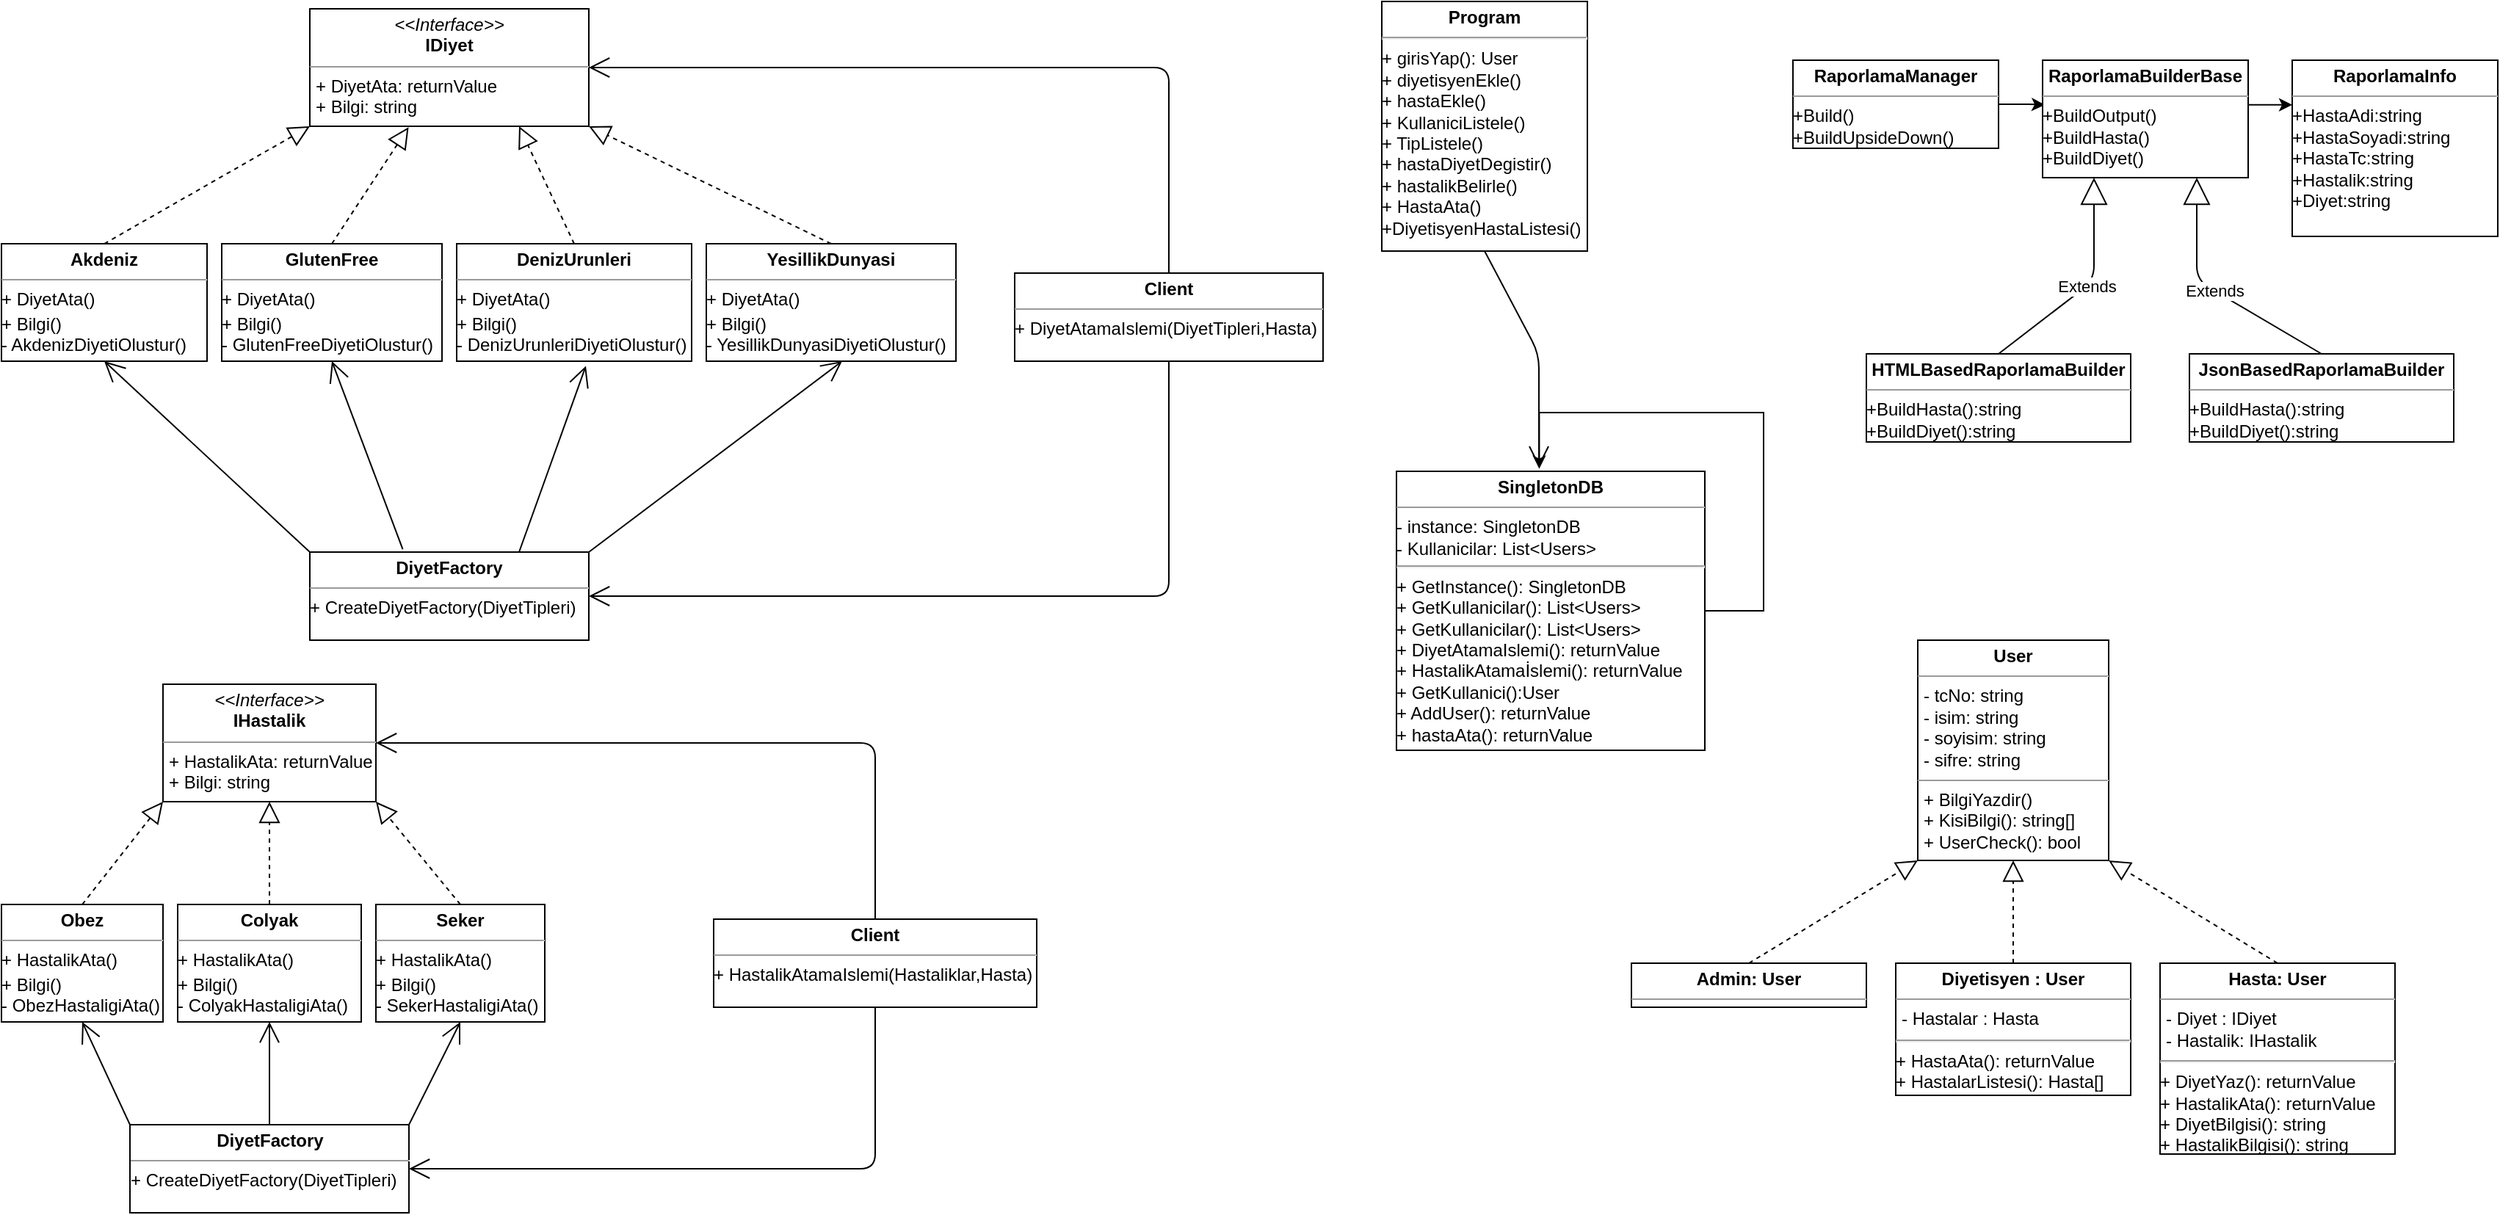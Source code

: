 <mxfile version="14.7.6" type="device"><diagram name="Page-1" id="929967ad-93f9-6ef4-fab6-5d389245f69c"><mxGraphModel dx="1278" dy="588" grid="1" gridSize="10" guides="1" tooltips="1" connect="1" arrows="1" fold="1" page="1" pageScale="1.5" pageWidth="1169" pageHeight="826" background="none" math="0" shadow="0"><root><mxCell id="0" style=";html=1;"/><mxCell id="1" style=";html=1;" parent="0"/><mxCell id="cmDqE81r5rBGS5eHhXOC-22" value="&lt;p style=&quot;margin: 0px ; margin-top: 4px ; text-align: center&quot;&gt;&lt;span style=&quot;font-weight: 700 ; text-align: left&quot;&gt;Admin: User&lt;/span&gt;&lt;br&gt;&lt;/p&gt;&lt;hr size=&quot;1&quot;&gt;&lt;p style=&quot;margin: 0px ; margin-left: 4px&quot;&gt;&lt;br&gt;&lt;/p&gt;" style="verticalAlign=top;align=left;overflow=fill;fontSize=12;fontFamily=Helvetica;html=1;" parent="1" vertex="1"><mxGeometry x="1120" y="675" width="160" height="30" as="geometry"/></mxCell><mxCell id="cmDqE81r5rBGS5eHhXOC-23" value="&lt;p style=&quot;margin: 0px ; margin-top: 4px ; text-align: center&quot;&gt;&lt;b&gt;User&lt;/b&gt;&lt;/p&gt;&lt;hr size=&quot;1&quot;&gt;&lt;p style=&quot;margin: 0px ; margin-left: 4px&quot;&gt;- tcNo: string&lt;br&gt;- isim: string&lt;/p&gt;&lt;p style=&quot;margin: 0px ; margin-left: 4px&quot;&gt;- soyisim: string&lt;br&gt;- sifre: string&lt;/p&gt;&lt;hr size=&quot;1&quot;&gt;&lt;p style=&quot;margin: 0px ; margin-left: 4px&quot;&gt;+ BilgiYazdir()&lt;/p&gt;&lt;p style=&quot;margin: 0px ; margin-left: 4px&quot;&gt;+ KisiBilgi(): string[]&lt;/p&gt;&lt;p style=&quot;margin: 0px ; margin-left: 4px&quot;&gt;+ UserCheck(): bool&lt;/p&gt;" style="verticalAlign=top;align=left;overflow=fill;fontSize=12;fontFamily=Helvetica;html=1;" parent="1" vertex="1"><mxGeometry x="1315" y="455" width="130" height="150" as="geometry"/></mxCell><mxCell id="cmDqE81r5rBGS5eHhXOC-27" value="&lt;p style=&quot;margin: 0px ; margin-top: 4px ; text-align: center&quot;&gt;&lt;span style=&quot;font-weight: 700 ; text-align: left&quot;&gt;Diyetisyen : User&lt;/span&gt;&lt;br&gt;&lt;/p&gt;&lt;hr size=&quot;1&quot;&gt;&lt;p style=&quot;margin: 0px ; margin-left: 4px&quot;&gt;- Hastalar : Hasta&lt;/p&gt;&lt;hr&gt;+ HastaAta(): returnValue&lt;br&gt;+ HastalarListesi(): Hasta[]" style="verticalAlign=top;align=left;overflow=fill;fontSize=12;fontFamily=Helvetica;html=1;" parent="1" vertex="1"><mxGeometry x="1300" y="675" width="160" height="90" as="geometry"/></mxCell><mxCell id="cmDqE81r5rBGS5eHhXOC-29" value="&lt;p style=&quot;margin: 0px ; margin-top: 4px ; text-align: center&quot;&gt;&lt;span style=&quot;font-weight: 700 ; text-align: left&quot;&gt;Hasta: User&lt;/span&gt;&lt;br&gt;&lt;/p&gt;&lt;hr size=&quot;1&quot;&gt;&lt;p style=&quot;margin: 0px ; margin-left: 4px&quot;&gt;- Diyet : IDiyet&lt;/p&gt;&lt;p style=&quot;margin: 0px ; margin-left: 4px&quot;&gt;- Hastalik: IHastalik&lt;/p&gt;&lt;hr&gt;+ DiyetYaz(): returnValue&lt;br&gt;+ HastalikAta(): returnValue&lt;br&gt;+ DiyetBilgisi(): string&lt;br&gt;+ HastalikBilgisi(): string" style="verticalAlign=top;align=left;overflow=fill;fontSize=12;fontFamily=Helvetica;html=1;" parent="1" vertex="1"><mxGeometry x="1480" y="675" width="160" height="130" as="geometry"/></mxCell><mxCell id="cmDqE81r5rBGS5eHhXOC-32" value="&lt;p style=&quot;margin: 0px ; margin-top: 4px ; text-align: center&quot;&gt;&lt;i&gt;&amp;lt;&amp;lt;Interface&amp;gt;&amp;gt;&lt;/i&gt;&lt;br&gt;&lt;b&gt;IDiyet&lt;/b&gt;&lt;/p&gt;&lt;hr size=&quot;1&quot;&gt;&lt;p style=&quot;margin: 0px ; margin-left: 4px&quot;&gt;+ DiyetAta: returnValue&lt;/p&gt;&lt;p style=&quot;margin: 0px ; margin-left: 4px&quot;&gt;+ Bilgi: string&lt;/p&gt;&lt;hr&gt;" style="verticalAlign=top;align=left;overflow=fill;fontSize=12;fontFamily=Helvetica;html=1;" parent="1" vertex="1"><mxGeometry x="220" y="25" width="190" height="80" as="geometry"/></mxCell><mxCell id="S2jFtaK7gUKZFkBjEnfF-1" value="&lt;p style=&quot;margin: 0px ; margin-top: 4px ; text-align: center&quot;&gt;&lt;b&gt;Akdeniz&lt;/b&gt;&lt;/p&gt;&lt;hr size=&quot;1&quot;&gt;&lt;div style=&quot;height: 2px&quot;&gt;+ DiyetAta()&lt;br&gt;&lt;/div&gt;&lt;div style=&quot;height: 2px&quot;&gt;&lt;br&gt;+ Bilgi()&lt;br&gt;- AkdenizDiyetiOlustur()&lt;/div&gt;" style="verticalAlign=top;align=left;overflow=fill;fontSize=12;fontFamily=Helvetica;html=1;" parent="1" vertex="1"><mxGeometry x="10" y="185" width="140" height="80" as="geometry"/></mxCell><mxCell id="S2jFtaK7gUKZFkBjEnfF-3" value="" style="endArrow=block;dashed=1;endFill=0;endSize=12;html=1;exitX=0.5;exitY=0;exitDx=0;exitDy=0;entryX=0;entryY=1;entryDx=0;entryDy=0;" parent="1" source="S2jFtaK7gUKZFkBjEnfF-1" target="cmDqE81r5rBGS5eHhXOC-32" edge="1"><mxGeometry width="160" relative="1" as="geometry"><mxPoint x="180" y="155" as="sourcePoint"/><mxPoint x="90" y="145" as="targetPoint"/></mxGeometry></mxCell><mxCell id="S2jFtaK7gUKZFkBjEnfF-4" value="" style="endArrow=block;dashed=1;endFill=0;endSize=12;html=1;exitX=0.5;exitY=0;exitDx=0;exitDy=0;entryX=0;entryY=1;entryDx=0;entryDy=0;" parent="1" source="cmDqE81r5rBGS5eHhXOC-22" target="cmDqE81r5rBGS5eHhXOC-23" edge="1"><mxGeometry width="160" relative="1" as="geometry"><mxPoint x="1220" y="915" as="sourcePoint"/><mxPoint x="1230" y="875" as="targetPoint"/></mxGeometry></mxCell><mxCell id="S2jFtaK7gUKZFkBjEnfF-5" value="" style="endArrow=block;dashed=1;endFill=0;endSize=12;html=1;exitX=0.5;exitY=0;exitDx=0;exitDy=0;entryX=0.5;entryY=1;entryDx=0;entryDy=0;" parent="1" source="cmDqE81r5rBGS5eHhXOC-27" target="cmDqE81r5rBGS5eHhXOC-23" edge="1"><mxGeometry width="160" relative="1" as="geometry"><mxPoint x="1230" y="925" as="sourcePoint"/><mxPoint x="1240" y="885" as="targetPoint"/></mxGeometry></mxCell><mxCell id="S2jFtaK7gUKZFkBjEnfF-6" value="" style="endArrow=block;dashed=1;endFill=0;endSize=12;html=1;exitX=0.5;exitY=0;exitDx=0;exitDy=0;entryX=1;entryY=1;entryDx=0;entryDy=0;" parent="1" source="cmDqE81r5rBGS5eHhXOC-29" target="cmDqE81r5rBGS5eHhXOC-23" edge="1"><mxGeometry width="160" relative="1" as="geometry"><mxPoint x="1240" y="935" as="sourcePoint"/><mxPoint x="1250" y="895" as="targetPoint"/></mxGeometry></mxCell><mxCell id="S2jFtaK7gUKZFkBjEnfF-7" value="&lt;p style=&quot;margin: 0px ; margin-top: 4px ; text-align: center&quot;&gt;&lt;b&gt;GlutenFree&lt;/b&gt;&lt;/p&gt;&lt;hr size=&quot;1&quot;&gt;&lt;div style=&quot;height: 2px&quot;&gt;+ DiyetAta()&lt;br&gt;&lt;/div&gt;&lt;div style=&quot;height: 2px&quot;&gt;&lt;br&gt;+ Bilgi()&lt;br&gt;- GlutenFreeDiyetiOlustur()&lt;/div&gt;" style="verticalAlign=top;align=left;overflow=fill;fontSize=12;fontFamily=Helvetica;html=1;" parent="1" vertex="1"><mxGeometry x="160" y="185" width="150" height="80" as="geometry"/></mxCell><mxCell id="S2jFtaK7gUKZFkBjEnfF-8" value="" style="endArrow=block;dashed=1;endFill=0;endSize=12;html=1;exitX=0.5;exitY=0;exitDx=0;exitDy=0;entryX=0.354;entryY=1.008;entryDx=0;entryDy=0;entryPerimeter=0;" parent="1" source="S2jFtaK7gUKZFkBjEnfF-7" target="cmDqE81r5rBGS5eHhXOC-32" edge="1"><mxGeometry width="160" relative="1" as="geometry"><mxPoint x="330" y="155" as="sourcePoint"/><mxPoint x="240" y="145" as="targetPoint"/></mxGeometry></mxCell><mxCell id="S2jFtaK7gUKZFkBjEnfF-9" value="&lt;p style=&quot;margin: 0px ; margin-top: 4px ; text-align: center&quot;&gt;&lt;b&gt;DenizUrunleri&lt;/b&gt;&lt;/p&gt;&lt;hr size=&quot;1&quot;&gt;&lt;div style=&quot;height: 2px&quot;&gt;+ DiyetAta()&lt;br&gt;&lt;/div&gt;&lt;div style=&quot;height: 2px&quot;&gt;&lt;br&gt;+ Bilgi()&lt;br&gt;- DenizUrunleriDiyetiOlustur()&lt;/div&gt;" style="verticalAlign=top;align=left;overflow=fill;fontSize=12;fontFamily=Helvetica;html=1;" parent="1" vertex="1"><mxGeometry x="320" y="185" width="160" height="80" as="geometry"/></mxCell><mxCell id="S2jFtaK7gUKZFkBjEnfF-10" value="" style="endArrow=block;dashed=1;endFill=0;endSize=12;html=1;exitX=0.5;exitY=0;exitDx=0;exitDy=0;entryX=0.75;entryY=1;entryDx=0;entryDy=0;" parent="1" source="S2jFtaK7gUKZFkBjEnfF-9" target="cmDqE81r5rBGS5eHhXOC-32" edge="1"><mxGeometry width="160" relative="1" as="geometry"><mxPoint x="480" y="155" as="sourcePoint"/><mxPoint x="350" y="135" as="targetPoint"/></mxGeometry></mxCell><mxCell id="S2jFtaK7gUKZFkBjEnfF-11" value="&lt;p style=&quot;margin: 0px ; margin-top: 4px ; text-align: center&quot;&gt;&lt;b&gt;YesillikDunyasi&lt;/b&gt;&lt;/p&gt;&lt;hr size=&quot;1&quot;&gt;&lt;div style=&quot;height: 2px&quot;&gt;+ DiyetAta()&lt;br&gt;&lt;/div&gt;&lt;br&gt;+ Bilgi()&lt;div style=&quot;height: 2px&quot;&gt;- YesillikDunyasiDiyetiOlustur()&lt;/div&gt;" style="verticalAlign=top;align=left;overflow=fill;fontSize=12;fontFamily=Helvetica;html=1;" parent="1" vertex="1"><mxGeometry x="490" y="185" width="170" height="80" as="geometry"/></mxCell><mxCell id="S2jFtaK7gUKZFkBjEnfF-12" value="" style="endArrow=block;dashed=1;endFill=0;endSize=12;html=1;exitX=0.5;exitY=0;exitDx=0;exitDy=0;entryX=1;entryY=1;entryDx=0;entryDy=0;" parent="1" source="S2jFtaK7gUKZFkBjEnfF-11" target="cmDqE81r5rBGS5eHhXOC-32" edge="1"><mxGeometry width="160" relative="1" as="geometry"><mxPoint x="630" y="155" as="sourcePoint"/><mxPoint x="540" y="145" as="targetPoint"/></mxGeometry></mxCell><mxCell id="S2jFtaK7gUKZFkBjEnfF-21" value="&lt;p style=&quot;margin: 0px ; margin-top: 4px ; text-align: center&quot;&gt;&lt;b&gt;DiyetFactory&lt;/b&gt;&lt;/p&gt;&lt;hr size=&quot;1&quot;&gt;&lt;div style=&quot;height: 2px&quot;&gt;+&amp;nbsp;CreateDiyetFactory(DiyetTipleri)&lt;/div&gt;" style="verticalAlign=top;align=left;overflow=fill;fontSize=12;fontFamily=Helvetica;html=1;" parent="1" vertex="1"><mxGeometry x="220" y="395" width="190" height="60" as="geometry"/></mxCell><mxCell id="S2jFtaK7gUKZFkBjEnfF-22" value="" style="endArrow=open;endFill=1;endSize=12;html=1;exitX=1;exitY=0;exitDx=0;exitDy=0;entryX=0.544;entryY=1;entryDx=0;entryDy=0;entryPerimeter=0;" parent="1" source="S2jFtaK7gUKZFkBjEnfF-21" target="S2jFtaK7gUKZFkBjEnfF-11" edge="1"><mxGeometry width="160" relative="1" as="geometry"><mxPoint x="330" y="315" as="sourcePoint"/><mxPoint x="560" y="285" as="targetPoint"/></mxGeometry></mxCell><mxCell id="S2jFtaK7gUKZFkBjEnfF-23" value="" style="endArrow=open;endFill=1;endSize=12;html=1;exitX=0.75;exitY=0;exitDx=0;exitDy=0;entryX=0.55;entryY=1.04;entryDx=0;entryDy=0;entryPerimeter=0;" parent="1" source="S2jFtaK7gUKZFkBjEnfF-21" target="S2jFtaK7gUKZFkBjEnfF-9" edge="1"><mxGeometry width="160" relative="1" as="geometry"><mxPoint x="339.63" y="401.4" as="sourcePoint"/><mxPoint x="500" y="325" as="targetPoint"/></mxGeometry></mxCell><mxCell id="S2jFtaK7gUKZFkBjEnfF-24" value="" style="endArrow=open;endFill=1;endSize=12;html=1;exitX=0.333;exitY=-0.033;exitDx=0;exitDy=0;exitPerimeter=0;entryX=0.5;entryY=1;entryDx=0;entryDy=0;" parent="1" source="S2jFtaK7gUKZFkBjEnfF-21" target="S2jFtaK7gUKZFkBjEnfF-7" edge="1"><mxGeometry width="160" relative="1" as="geometry"><mxPoint x="349.63" y="411.4" as="sourcePoint"/><mxPoint x="510" y="335" as="targetPoint"/></mxGeometry></mxCell><mxCell id="S2jFtaK7gUKZFkBjEnfF-25" value="" style="endArrow=open;endFill=1;endSize=12;html=1;exitX=0;exitY=0;exitDx=0;exitDy=0;entryX=0.5;entryY=1;entryDx=0;entryDy=0;" parent="1" source="S2jFtaK7gUKZFkBjEnfF-21" target="S2jFtaK7gUKZFkBjEnfF-1" edge="1"><mxGeometry width="160" relative="1" as="geometry"><mxPoint x="359.63" y="421.4" as="sourcePoint"/><mxPoint x="520" y="345" as="targetPoint"/></mxGeometry></mxCell><mxCell id="S2jFtaK7gUKZFkBjEnfF-26" value="&lt;p style=&quot;margin: 0px ; margin-top: 4px ; text-align: center&quot;&gt;&lt;b&gt;Client&lt;/b&gt;&lt;/p&gt;&lt;hr size=&quot;1&quot;&gt;&lt;div style=&quot;height: 2px&quot;&gt;+ DiyetAtamaIslemi(DiyetTipleri,Hasta)&lt;/div&gt;" style="verticalAlign=top;align=left;overflow=fill;fontSize=12;fontFamily=Helvetica;html=1;" parent="1" vertex="1"><mxGeometry x="700" y="205" width="210" height="60" as="geometry"/></mxCell><mxCell id="S2jFtaK7gUKZFkBjEnfF-27" value="" style="endArrow=open;endFill=1;endSize=12;html=1;exitX=0.5;exitY=1;exitDx=0;exitDy=0;entryX=1;entryY=0.5;entryDx=0;entryDy=0;" parent="1" source="S2jFtaK7gUKZFkBjEnfF-26" target="S2jFtaK7gUKZFkBjEnfF-21" edge="1"><mxGeometry width="160" relative="1" as="geometry"><mxPoint x="230" y="405" as="sourcePoint"/><mxPoint x="420" y="425" as="targetPoint"/><Array as="points"><mxPoint x="805" y="425"/></Array></mxGeometry></mxCell><mxCell id="S2jFtaK7gUKZFkBjEnfF-28" value="" style="endArrow=open;endFill=1;endSize=12;html=1;entryX=1;entryY=0.5;entryDx=0;entryDy=0;exitX=0.5;exitY=0;exitDx=0;exitDy=0;" parent="1" source="S2jFtaK7gUKZFkBjEnfF-26" target="cmDqE81r5rBGS5eHhXOC-32" edge="1"><mxGeometry width="160" relative="1" as="geometry"><mxPoint x="420" y="205" as="sourcePoint"/><mxPoint x="580" y="205" as="targetPoint"/><Array as="points"><mxPoint x="805" y="65"/></Array></mxGeometry></mxCell><mxCell id="-b93ThK0uO-nIYH5hj7f-1" value="&lt;p style=&quot;margin: 0px ; margin-top: 4px ; text-align: center&quot;&gt;&lt;i&gt;&amp;lt;&amp;lt;Interface&amp;gt;&amp;gt;&lt;/i&gt;&lt;br&gt;&lt;b&gt;IHastalik&lt;/b&gt;&lt;/p&gt;&lt;hr size=&quot;1&quot;&gt;&lt;p style=&quot;margin: 0px ; margin-left: 4px&quot;&gt;+ HastalikAta: returnValue&lt;/p&gt;&lt;p style=&quot;margin: 0px ; margin-left: 4px&quot;&gt;+ Bilgi: string&lt;/p&gt;&lt;hr&gt;" style="verticalAlign=top;align=left;overflow=fill;fontSize=12;fontFamily=Helvetica;html=1;" parent="1" vertex="1"><mxGeometry x="120" y="485" width="145" height="80" as="geometry"/></mxCell><mxCell id="-b93ThK0uO-nIYH5hj7f-3" value="&lt;p style=&quot;margin: 0px ; margin-top: 4px ; text-align: center&quot;&gt;&lt;b&gt;Obez&lt;/b&gt;&lt;/p&gt;&lt;hr size=&quot;1&quot;&gt;&lt;div style=&quot;height: 2px&quot;&gt;+ HastalikAta()&lt;br&gt;&lt;/div&gt;&lt;div style=&quot;height: 2px&quot;&gt;&lt;br&gt;+ Bilgi()&lt;br&gt;- ObezHastaligiAta()&lt;/div&gt;" style="verticalAlign=top;align=left;overflow=fill;fontSize=12;fontFamily=Helvetica;html=1;" parent="1" vertex="1"><mxGeometry x="10" y="635" width="110" height="80" as="geometry"/></mxCell><mxCell id="-b93ThK0uO-nIYH5hj7f-4" value="" style="endArrow=block;dashed=1;endFill=0;endSize=12;html=1;exitX=0.5;exitY=0;exitDx=0;exitDy=0;entryX=0;entryY=1;entryDx=0;entryDy=0;" parent="1" source="-b93ThK0uO-nIYH5hj7f-3" target="-b93ThK0uO-nIYH5hj7f-1" edge="1"><mxGeometry width="160" relative="1" as="geometry"><mxPoint x="135" y="605" as="sourcePoint"/><mxPoint x="45" y="595" as="targetPoint"/></mxGeometry></mxCell><mxCell id="-b93ThK0uO-nIYH5hj7f-6" value="" style="endArrow=block;dashed=1;endFill=0;endSize=12;html=1;entryX=0.5;entryY=1;entryDx=0;entryDy=0;exitX=0.5;exitY=0;exitDx=0;exitDy=0;" parent="1" source="-b93ThK0uO-nIYH5hj7f-17" target="-b93ThK0uO-nIYH5hj7f-1" edge="1"><mxGeometry width="160" relative="1" as="geometry"><mxPoint x="215" y="625" as="sourcePoint"/><mxPoint x="155" y="585" as="targetPoint"/></mxGeometry></mxCell><mxCell id="-b93ThK0uO-nIYH5hj7f-8" value="" style="endArrow=block;dashed=1;endFill=0;endSize=12;html=1;entryX=1;entryY=1;entryDx=0;entryDy=0;exitX=0.5;exitY=0;exitDx=0;exitDy=0;" parent="1" source="-b93ThK0uO-nIYH5hj7f-18" target="-b93ThK0uO-nIYH5hj7f-1" edge="1"><mxGeometry width="160" relative="1" as="geometry"><mxPoint x="355" y="605" as="sourcePoint"/><mxPoint x="345" y="595" as="targetPoint"/></mxGeometry></mxCell><mxCell id="-b93ThK0uO-nIYH5hj7f-9" value="&lt;p style=&quot;margin: 0px ; margin-top: 4px ; text-align: center&quot;&gt;&lt;b&gt;DiyetFactory&lt;/b&gt;&lt;/p&gt;&lt;hr size=&quot;1&quot;&gt;&lt;div style=&quot;height: 2px&quot;&gt;+&amp;nbsp;CreateDiyetFactory(DiyetTipleri)&lt;/div&gt;" style="verticalAlign=top;align=left;overflow=fill;fontSize=12;fontFamily=Helvetica;html=1;" parent="1" vertex="1"><mxGeometry x="97.5" y="785" width="190" height="60" as="geometry"/></mxCell><mxCell id="-b93ThK0uO-nIYH5hj7f-10" value="" style="endArrow=open;endFill=1;endSize=12;html=1;exitX=1;exitY=0;exitDx=0;exitDy=0;entryX=0.5;entryY=1;entryDx=0;entryDy=0;" parent="1" source="-b93ThK0uO-nIYH5hj7f-9" target="-b93ThK0uO-nIYH5hj7f-18" edge="1"><mxGeometry width="160" relative="1" as="geometry"><mxPoint x="135" y="765" as="sourcePoint"/><mxPoint x="380" y="745" as="targetPoint"/></mxGeometry></mxCell><mxCell id="-b93ThK0uO-nIYH5hj7f-11" value="" style="endArrow=open;endFill=1;endSize=12;html=1;exitX=0.5;exitY=0;exitDx=0;exitDy=0;entryX=0.5;entryY=1;entryDx=0;entryDy=0;" parent="1" source="-b93ThK0uO-nIYH5hj7f-9" target="-b93ThK0uO-nIYH5hj7f-17" edge="1"><mxGeometry width="160" relative="1" as="geometry"><mxPoint x="144.63" y="851.4" as="sourcePoint"/><mxPoint x="195" y="755" as="targetPoint"/></mxGeometry></mxCell><mxCell id="-b93ThK0uO-nIYH5hj7f-12" value="" style="endArrow=open;endFill=1;endSize=12;html=1;exitX=0;exitY=0;exitDx=0;exitDy=0;entryX=0.5;entryY=1;entryDx=0;entryDy=0;" parent="1" source="-b93ThK0uO-nIYH5hj7f-9" target="-b93ThK0uO-nIYH5hj7f-3" edge="1"><mxGeometry width="160" relative="1" as="geometry"><mxPoint x="154.63" y="861.4" as="sourcePoint"/><mxPoint x="55" y="755" as="targetPoint"/></mxGeometry></mxCell><mxCell id="-b93ThK0uO-nIYH5hj7f-14" value="&lt;p style=&quot;margin: 0px ; margin-top: 4px ; text-align: center&quot;&gt;&lt;b&gt;Client&lt;/b&gt;&lt;/p&gt;&lt;hr size=&quot;1&quot;&gt;&lt;div style=&quot;height: 2px&quot;&gt;+ HastalikAtamaIslemi(Hastaliklar,Hasta)&lt;/div&gt;" style="verticalAlign=top;align=left;overflow=fill;fontSize=12;fontFamily=Helvetica;html=1;" parent="1" vertex="1"><mxGeometry x="495" y="645" width="220" height="60" as="geometry"/></mxCell><mxCell id="-b93ThK0uO-nIYH5hj7f-15" value="" style="endArrow=open;endFill=1;endSize=12;html=1;exitX=0.5;exitY=1;exitDx=0;exitDy=0;entryX=1;entryY=0.5;entryDx=0;entryDy=0;" parent="1" source="-b93ThK0uO-nIYH5hj7f-14" target="-b93ThK0uO-nIYH5hj7f-9" edge="1"><mxGeometry width="160" relative="1" as="geometry"><mxPoint x="35" y="855" as="sourcePoint"/><mxPoint x="225" y="875" as="targetPoint"/><Array as="points"><mxPoint x="605" y="815"/></Array></mxGeometry></mxCell><mxCell id="-b93ThK0uO-nIYH5hj7f-16" value="" style="endArrow=open;endFill=1;endSize=12;html=1;entryX=1;entryY=0.5;entryDx=0;entryDy=0;exitX=0.5;exitY=0;exitDx=0;exitDy=0;" parent="1" source="-b93ThK0uO-nIYH5hj7f-14" target="-b93ThK0uO-nIYH5hj7f-1" edge="1"><mxGeometry width="160" relative="1" as="geometry"><mxPoint x="225" y="655" as="sourcePoint"/><mxPoint x="385" y="655" as="targetPoint"/><Array as="points"><mxPoint x="605" y="525"/></Array></mxGeometry></mxCell><mxCell id="-b93ThK0uO-nIYH5hj7f-17" value="&lt;p style=&quot;margin: 0px ; margin-top: 4px ; text-align: center&quot;&gt;&lt;b&gt;Colyak&lt;/b&gt;&lt;/p&gt;&lt;hr size=&quot;1&quot;&gt;&lt;div style=&quot;height: 2px&quot;&gt;+ HastalikAta()&lt;br&gt;&lt;/div&gt;&lt;div style=&quot;height: 2px&quot;&gt;&lt;br&gt;+ Bilgi()&lt;br&gt;- ColyakHastaligiAta()&lt;/div&gt;" style="verticalAlign=top;align=left;overflow=fill;fontSize=12;fontFamily=Helvetica;html=1;" parent="1" vertex="1"><mxGeometry x="130" y="635" width="125" height="80" as="geometry"/></mxCell><mxCell id="-b93ThK0uO-nIYH5hj7f-18" value="&lt;p style=&quot;margin: 0px ; margin-top: 4px ; text-align: center&quot;&gt;&lt;b&gt;Seker&lt;/b&gt;&lt;/p&gt;&lt;hr size=&quot;1&quot;&gt;&lt;div style=&quot;height: 2px&quot;&gt;+ HastalikAta()&lt;br&gt;&lt;/div&gt;&lt;div style=&quot;height: 2px&quot;&gt;&lt;br&gt;+ Bilgi()&lt;br&gt;- Seker&lt;span&gt;HastaligiAta()&lt;/span&gt;&lt;/div&gt;" style="verticalAlign=top;align=left;overflow=fill;fontSize=12;fontFamily=Helvetica;html=1;" parent="1" vertex="1"><mxGeometry x="265" y="635" width="115" height="80" as="geometry"/></mxCell><mxCell id="-b93ThK0uO-nIYH5hj7f-22" style="edgeStyle=orthogonalEdgeStyle;rounded=0;orthogonalLoop=1;jettySize=auto;html=1;entryX=0.463;entryY=-0.009;entryDx=0;entryDy=0;entryPerimeter=0;" parent="1" source="-b93ThK0uO-nIYH5hj7f-21" target="-b93ThK0uO-nIYH5hj7f-21" edge="1"><mxGeometry relative="1" as="geometry"><mxPoint x="1120" y="270" as="targetPoint"/><Array as="points"><mxPoint x="1210" y="435"/><mxPoint x="1210" y="300"/><mxPoint x="1057" y="300"/></Array></mxGeometry></mxCell><mxCell id="-b93ThK0uO-nIYH5hj7f-21" value="&lt;p style=&quot;margin: 0px ; margin-top: 4px ; text-align: center&quot;&gt;&lt;b&gt;SingletonDB&lt;/b&gt;&lt;/p&gt;&lt;hr size=&quot;1&quot;&gt;&lt;div style=&quot;height: 2px&quot;&gt;- instance: SingletonDB&lt;br&gt;- Kullanicilar: List&amp;lt;Users&amp;gt;&lt;/div&gt;&lt;div style=&quot;height: 2px&quot;&gt;&lt;br&gt;&lt;/div&gt;&lt;div style=&quot;height: 2px&quot;&gt;&lt;br&gt;&lt;/div&gt;&lt;div style=&quot;height: 2px&quot;&gt;&lt;br&gt;&lt;/div&gt;&lt;div style=&quot;height: 2px&quot;&gt;&lt;br&gt;&lt;/div&gt;&lt;div style=&quot;height: 2px&quot;&gt;&lt;br&gt;&lt;/div&gt;&lt;br&gt;&lt;hr&gt;+ GetInstance(): SingletonDB&lt;br&gt;+ GetKullanicilar(): List&amp;lt;Users&amp;gt;&lt;br&gt;+ GetKullanicilar(): List&amp;lt;Users&amp;gt;&lt;br&gt;+ DiyetAtamaIslemi(): returnValue&lt;br&gt;+ HastalikAtamaİslemi(): returnValue&lt;br&gt;+ GetKullanici():User&lt;br&gt;+ AddUser(): returnValue&lt;br&gt;+ hastaAta(): returnValue" style="verticalAlign=top;align=left;overflow=fill;fontSize=12;fontFamily=Helvetica;html=1;" parent="1" vertex="1"><mxGeometry x="960" y="340" width="210" height="190" as="geometry"/></mxCell><mxCell id="-b93ThK0uO-nIYH5hj7f-23" value="&lt;p style=&quot;margin: 0px ; margin-top: 4px ; text-align: center&quot;&gt;&lt;b&gt;Program&lt;/b&gt;&lt;/p&gt;&lt;hr&gt;+ girisYap(): User&lt;br&gt;+ diyetisyenEkle()&lt;br&gt;+ hastaEkle()&lt;br&gt;+ KullaniciListele()&lt;br&gt;+ TipListele()&lt;br&gt;+ hastaDiyetDegistir()&lt;br&gt;+ hastalikBelirle()&lt;br&gt;+ HastaAta()&lt;br&gt;+DiyetisyenHastaListesi()" style="verticalAlign=top;align=left;overflow=fill;fontSize=12;fontFamily=Helvetica;html=1;" parent="1" vertex="1"><mxGeometry x="950" y="20" width="140" height="170" as="geometry"/></mxCell><mxCell id="-b93ThK0uO-nIYH5hj7f-25" value="" style="endArrow=open;endFill=1;endSize=12;html=1;exitX=0.5;exitY=1;exitDx=0;exitDy=0;entryX=0.462;entryY=-0.015;entryDx=0;entryDy=0;entryPerimeter=0;" parent="1" source="-b93ThK0uO-nIYH5hj7f-23" target="-b93ThK0uO-nIYH5hj7f-21" edge="1"><mxGeometry width="160" relative="1" as="geometry"><mxPoint x="950" y="370" as="sourcePoint"/><mxPoint x="1110" y="370" as="targetPoint"/><Array as="points"><mxPoint x="1057" y="260"/></Array></mxGeometry></mxCell><mxCell id="Gjm8XCepCVKV8ool4BUq-6" style="edgeStyle=orthogonalEdgeStyle;rounded=0;orthogonalLoop=1;jettySize=auto;html=1;entryX=0.011;entryY=0.38;entryDx=0;entryDy=0;entryPerimeter=0;" parent="1" source="Gjm8XCepCVKV8ool4BUq-1" target="Gjm8XCepCVKV8ool4BUq-2" edge="1"><mxGeometry relative="1" as="geometry"/></mxCell><mxCell id="Gjm8XCepCVKV8ool4BUq-1" value="&lt;p style=&quot;margin: 0px ; margin-top: 4px ; text-align: center&quot;&gt;&lt;b&gt;RaporlamaManager&lt;/b&gt;&lt;/p&gt;&lt;hr size=&quot;1&quot;&gt;&lt;div style=&quot;height: 2px&quot;&gt;+Build()&lt;br&gt;+BuildUpsideDown()&lt;/div&gt;" style="verticalAlign=top;align=left;overflow=fill;fontSize=12;fontFamily=Helvetica;html=1;" parent="1" vertex="1"><mxGeometry x="1230" y="60" width="140" height="60" as="geometry"/></mxCell><mxCell id="Gjm8XCepCVKV8ool4BUq-7" style="edgeStyle=orthogonalEdgeStyle;rounded=0;orthogonalLoop=1;jettySize=auto;html=1;entryX=0;entryY=0.25;entryDx=0;entryDy=0;exitX=1;exitY=0.38;exitDx=0;exitDy=0;exitPerimeter=0;" parent="1" source="Gjm8XCepCVKV8ool4BUq-2" target="Gjm8XCepCVKV8ool4BUq-3" edge="1"><mxGeometry relative="1" as="geometry"/></mxCell><mxCell id="Gjm8XCepCVKV8ool4BUq-2" value="&lt;p style=&quot;margin: 0px ; margin-top: 4px ; text-align: center&quot;&gt;&lt;b&gt;RaporlamaBuilderBase&lt;/b&gt;&lt;/p&gt;&lt;hr size=&quot;1&quot;&gt;&lt;div style=&quot;height: 2px&quot;&gt;+BuildOutput()&lt;br&gt;+BuildHasta()&lt;br&gt;+BuildDiyet()&lt;/div&gt;" style="verticalAlign=top;align=left;overflow=fill;fontSize=12;fontFamily=Helvetica;html=1;" parent="1" vertex="1"><mxGeometry x="1400" y="60" width="140" height="80" as="geometry"/></mxCell><mxCell id="Gjm8XCepCVKV8ool4BUq-3" value="&lt;p style=&quot;margin: 0px ; margin-top: 4px ; text-align: center&quot;&gt;&lt;b&gt;RaporlamaInfo&lt;/b&gt;&lt;/p&gt;&lt;hr size=&quot;1&quot;&gt;&lt;div style=&quot;height: 2px&quot;&gt;+HastaAdi:string&lt;br&gt;+HastaSoyadi:string&lt;br&gt;+HastaTc:string&lt;br&gt;+Hastalik:string&lt;br&gt;+Diyet:string&lt;/div&gt;" style="verticalAlign=top;align=left;overflow=fill;fontSize=12;fontFamily=Helvetica;html=1;" parent="1" vertex="1"><mxGeometry x="1570" y="60" width="140" height="120" as="geometry"/></mxCell><mxCell id="Gjm8XCepCVKV8ool4BUq-4" value="&lt;p style=&quot;margin: 0px ; margin-top: 4px ; text-align: center&quot;&gt;&lt;b&gt;HTMLBasedRaporlamaBuilder&lt;/b&gt;&lt;/p&gt;&lt;hr size=&quot;1&quot;&gt;&lt;div style=&quot;height: 2px&quot;&gt;+BuildHasta():string&lt;br&gt;+BuildDiyet():string&lt;/div&gt;" style="verticalAlign=top;align=left;overflow=fill;fontSize=12;fontFamily=Helvetica;html=1;" parent="1" vertex="1"><mxGeometry x="1280" y="260" width="180" height="60" as="geometry"/></mxCell><mxCell id="Gjm8XCepCVKV8ool4BUq-5" value="&lt;p style=&quot;margin: 0px ; margin-top: 4px ; text-align: center&quot;&gt;&lt;b&gt;JsonBasedRaporlamaBuilder&lt;/b&gt;&lt;/p&gt;&lt;hr size=&quot;1&quot;&gt;&lt;div style=&quot;height: 2px&quot;&gt;+BuildHasta():string&lt;br&gt;+BuildDiyet():string&lt;/div&gt;" style="verticalAlign=top;align=left;overflow=fill;fontSize=12;fontFamily=Helvetica;html=1;" parent="1" vertex="1"><mxGeometry x="1500" y="260" width="180" height="60" as="geometry"/></mxCell><mxCell id="Gjm8XCepCVKV8ool4BUq-19" value="Extends" style="endArrow=block;endSize=16;endFill=0;html=1;exitX=0.5;exitY=0;exitDx=0;exitDy=0;entryX=0.25;entryY=1;entryDx=0;entryDy=0;" parent="1" source="Gjm8XCepCVKV8ool4BUq-4" target="Gjm8XCepCVKV8ool4BUq-2" edge="1"><mxGeometry width="160" relative="1" as="geometry"><mxPoint x="1760" y="300" as="sourcePoint"/><mxPoint x="1920" y="300" as="targetPoint"/><Array as="points"><mxPoint x="1435" y="210"/></Array></mxGeometry></mxCell><mxCell id="Gjm8XCepCVKV8ool4BUq-20" value="Extends" style="endArrow=block;endSize=16;endFill=0;html=1;exitX=0.5;exitY=0;exitDx=0;exitDy=0;entryX=0.75;entryY=1;entryDx=0;entryDy=0;" parent="1" source="Gjm8XCepCVKV8ool4BUq-5" target="Gjm8XCepCVKV8ool4BUq-2" edge="1"><mxGeometry width="160" relative="1" as="geometry"><mxPoint x="1370" y="220" as="sourcePoint"/><mxPoint x="1410" y="150" as="targetPoint"/><Array as="points"><mxPoint x="1505" y="210"/></Array></mxGeometry></mxCell></root></mxGraphModel></diagram></mxfile>